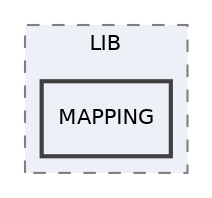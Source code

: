 digraph "C:/Users/Abnaby/Desktop/Unit_10_SecondTermProject/Unit_10_SecondTermProject/ECU1/ECU1_EntranceGate/ECU1_EntranceGate/LIB/MAPPING"
{
 // LATEX_PDF_SIZE
  edge [fontname="Helvetica",fontsize="10",labelfontname="Helvetica",labelfontsize="10"];
  node [fontname="Helvetica",fontsize="10",shape=record];
  compound=true
  subgraph clusterdir_8903c2bd059caa9672fba71be9c92043 {
    graph [ bgcolor="#edf0f7", pencolor="grey50", style="filled,dashed,", label="LIB", fontname="Helvetica", fontsize="10", URL="dir_8903c2bd059caa9672fba71be9c92043.html"]
  dir_1ba4b57fbf8eb07fb4bed8603465ea7f [shape=box, label="MAPPING", style="filled,bold,", fillcolor="#edf0f7", color="grey25", URL="dir_1ba4b57fbf8eb07fb4bed8603465ea7f.html"];
  }
}
